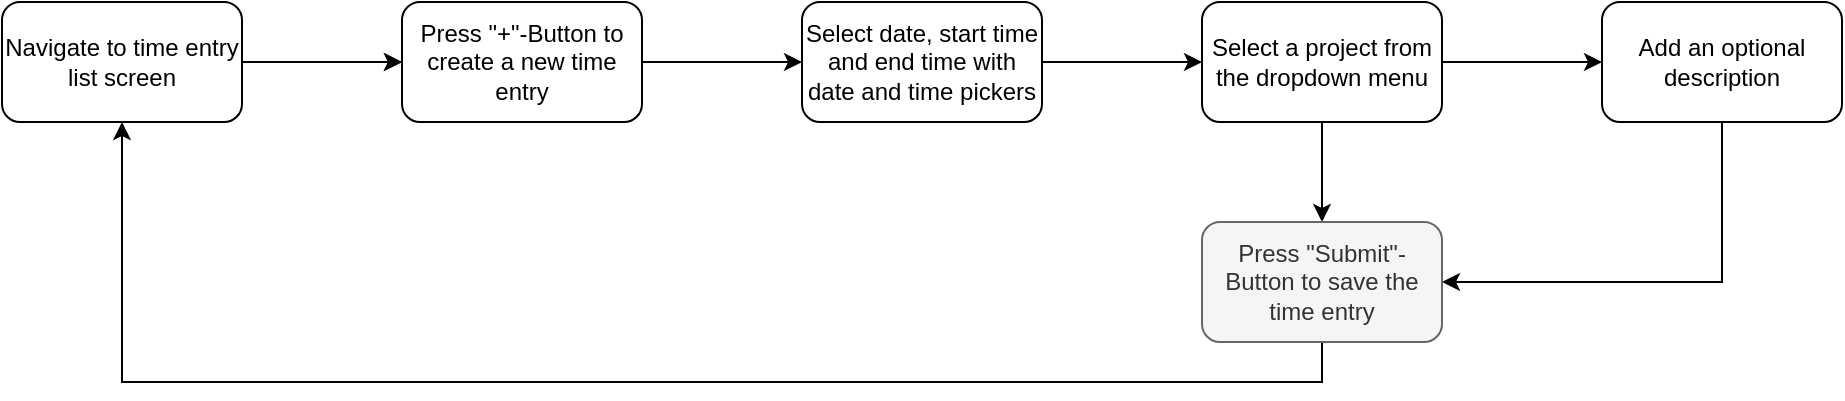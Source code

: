 <mxfile version="21.0.10" type="github">
  <diagram name="Seite-1" id="t6YPCSnxHJcEC_fdzEYf">
    <mxGraphModel dx="1210" dy="566" grid="1" gridSize="10" guides="1" tooltips="1" connect="1" arrows="1" fold="1" page="1" pageScale="1" pageWidth="827" pageHeight="1169" math="0" shadow="0">
      <root>
        <mxCell id="0" />
        <mxCell id="1" parent="0" />
        <mxCell id="SlI7Oe4868T6xrQJ0KUJ-3" value="" style="edgeStyle=orthogonalEdgeStyle;rounded=0;orthogonalLoop=1;jettySize=auto;html=1;" parent="1" source="SlI7Oe4868T6xrQJ0KUJ-1" target="SlI7Oe4868T6xrQJ0KUJ-2" edge="1">
          <mxGeometry relative="1" as="geometry" />
        </mxCell>
        <mxCell id="SlI7Oe4868T6xrQJ0KUJ-12" value="" style="edgeStyle=orthogonalEdgeStyle;rounded=0;orthogonalLoop=1;jettySize=auto;html=1;" parent="1" source="SlI7Oe4868T6xrQJ0KUJ-1" target="SlI7Oe4868T6xrQJ0KUJ-2" edge="1">
          <mxGeometry relative="1" as="geometry" />
        </mxCell>
        <mxCell id="SlI7Oe4868T6xrQJ0KUJ-1" value="Navigate to time entry list screen" style="rounded=1;whiteSpace=wrap;html=1;" parent="1" vertex="1">
          <mxGeometry x="40" y="210" width="120" height="60" as="geometry" />
        </mxCell>
        <mxCell id="SlI7Oe4868T6xrQJ0KUJ-5" value="" style="edgeStyle=orthogonalEdgeStyle;rounded=0;orthogonalLoop=1;jettySize=auto;html=1;" parent="1" source="SlI7Oe4868T6xrQJ0KUJ-2" target="SlI7Oe4868T6xrQJ0KUJ-4" edge="1">
          <mxGeometry relative="1" as="geometry" />
        </mxCell>
        <mxCell id="SlI7Oe4868T6xrQJ0KUJ-2" value="Press &quot;+&quot;-Button to create a new time entry" style="rounded=1;whiteSpace=wrap;html=1;" parent="1" vertex="1">
          <mxGeometry x="240" y="210" width="120" height="60" as="geometry" />
        </mxCell>
        <mxCell id="SlI7Oe4868T6xrQJ0KUJ-7" value="" style="edgeStyle=orthogonalEdgeStyle;rounded=0;orthogonalLoop=1;jettySize=auto;html=1;" parent="1" source="SlI7Oe4868T6xrQJ0KUJ-4" target="SlI7Oe4868T6xrQJ0KUJ-6" edge="1">
          <mxGeometry relative="1" as="geometry" />
        </mxCell>
        <mxCell id="SlI7Oe4868T6xrQJ0KUJ-4" value="Select date, start time and end time with date and time pickers" style="whiteSpace=wrap;html=1;rounded=1;" parent="1" vertex="1">
          <mxGeometry x="440" y="210" width="120" height="60" as="geometry" />
        </mxCell>
        <mxCell id="SlI7Oe4868T6xrQJ0KUJ-9" value="" style="edgeStyle=orthogonalEdgeStyle;rounded=0;orthogonalLoop=1;jettySize=auto;html=1;" parent="1" source="SlI7Oe4868T6xrQJ0KUJ-6" target="SlI7Oe4868T6xrQJ0KUJ-8" edge="1">
          <mxGeometry relative="1" as="geometry" />
        </mxCell>
        <mxCell id="D8XD763mPAKXAvPTMehJ-1" value="" style="edgeStyle=orthogonalEdgeStyle;rounded=0;orthogonalLoop=1;jettySize=auto;html=1;" edge="1" parent="1" source="SlI7Oe4868T6xrQJ0KUJ-6" target="SlI7Oe4868T6xrQJ0KUJ-10">
          <mxGeometry relative="1" as="geometry" />
        </mxCell>
        <mxCell id="SlI7Oe4868T6xrQJ0KUJ-6" value="Select a project from the dropdown menu" style="whiteSpace=wrap;html=1;rounded=1;" parent="1" vertex="1">
          <mxGeometry x="640" y="210" width="120" height="60" as="geometry" />
        </mxCell>
        <mxCell id="SlI7Oe4868T6xrQJ0KUJ-11" value="" style="edgeStyle=orthogonalEdgeStyle;rounded=0;orthogonalLoop=1;jettySize=auto;html=1;" parent="1" source="SlI7Oe4868T6xrQJ0KUJ-8" target="SlI7Oe4868T6xrQJ0KUJ-10" edge="1">
          <mxGeometry relative="1" as="geometry">
            <Array as="points">
              <mxPoint x="900" y="350" />
            </Array>
          </mxGeometry>
        </mxCell>
        <mxCell id="SlI7Oe4868T6xrQJ0KUJ-8" value="Add an optional description" style="whiteSpace=wrap;html=1;rounded=1;" parent="1" vertex="1">
          <mxGeometry x="840" y="210" width="120" height="60" as="geometry" />
        </mxCell>
        <mxCell id="SlI7Oe4868T6xrQJ0KUJ-16" style="edgeStyle=orthogonalEdgeStyle;rounded=0;orthogonalLoop=1;jettySize=auto;html=1;exitX=0.5;exitY=1;exitDx=0;exitDy=0;entryX=0.5;entryY=1;entryDx=0;entryDy=0;" parent="1" source="SlI7Oe4868T6xrQJ0KUJ-10" target="SlI7Oe4868T6xrQJ0KUJ-1" edge="1">
          <mxGeometry relative="1" as="geometry" />
        </mxCell>
        <mxCell id="SlI7Oe4868T6xrQJ0KUJ-10" value="Press &quot;Submit&quot;-Button to save the time entry" style="whiteSpace=wrap;html=1;rounded=1;fillColor=#f5f5f5;fontColor=#333333;strokeColor=#666666;" parent="1" vertex="1">
          <mxGeometry x="640" y="320" width="120" height="60" as="geometry" />
        </mxCell>
      </root>
    </mxGraphModel>
  </diagram>
</mxfile>
